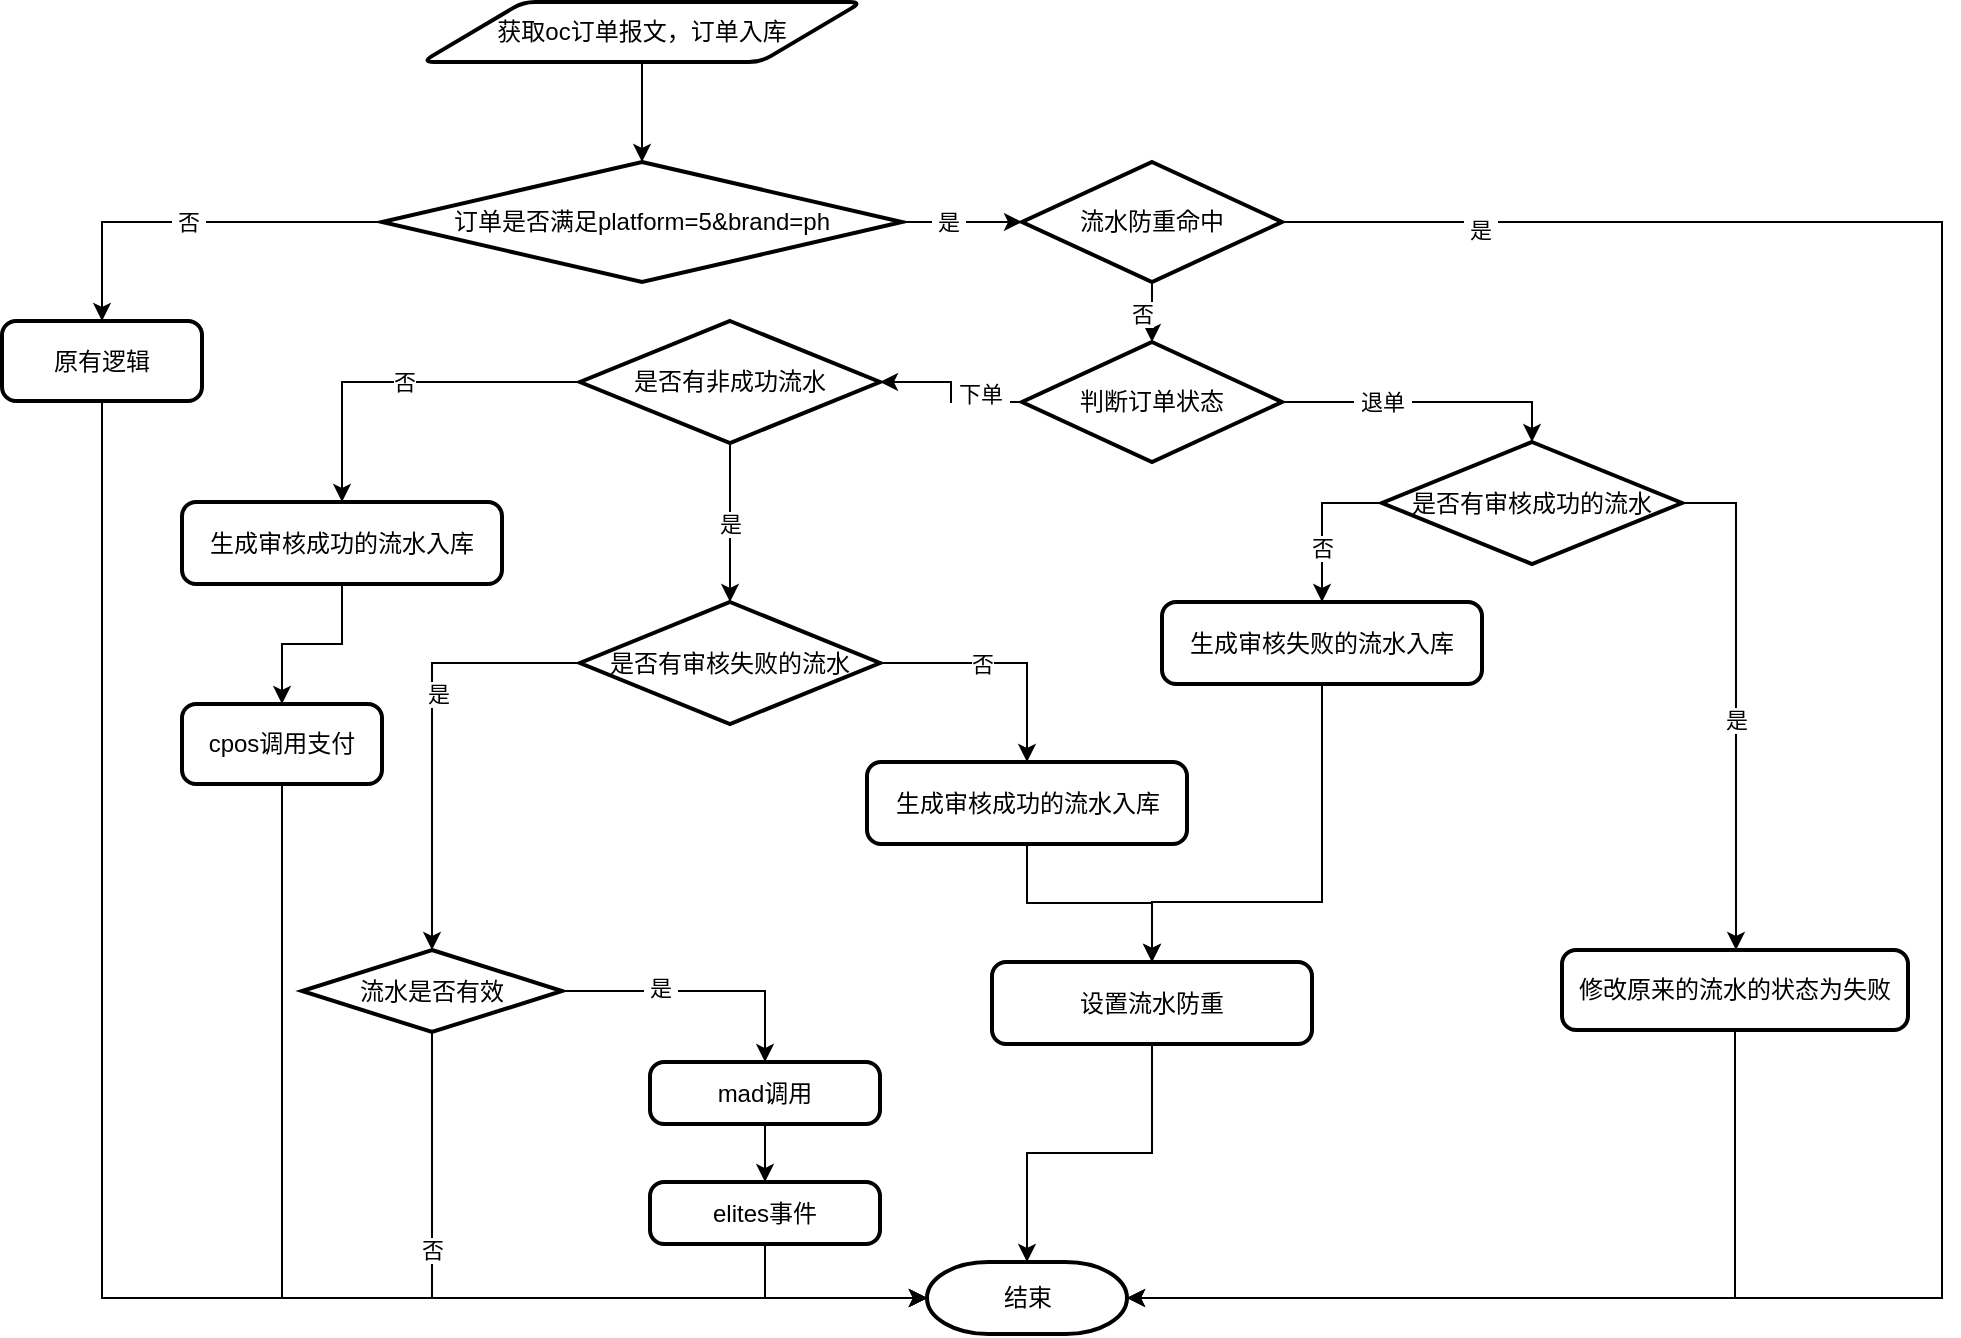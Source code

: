 <mxfile version="15.7.4" type="github">
  <diagram id="JknHQXVpuJHzhsMwTUTi" name="Page-1">
    <mxGraphModel dx="1038" dy="588" grid="1" gridSize="10" guides="1" tooltips="1" connect="1" arrows="1" fold="1" page="1" pageScale="1" pageWidth="827" pageHeight="1169" math="0" shadow="0">
      <root>
        <mxCell id="0" />
        <mxCell id="1" parent="0" />
        <mxCell id="ocCC9NBhmW7C8hYpkvTI-3" style="edgeStyle=orthogonalEdgeStyle;rounded=0;orthogonalLoop=1;jettySize=auto;html=1;exitX=0.5;exitY=1;exitDx=0;exitDy=0;entryX=0.5;entryY=0;entryDx=0;entryDy=0;entryPerimeter=0;" parent="1" source="ocCC9NBhmW7C8hYpkvTI-1" target="ocCC9NBhmW7C8hYpkvTI-2" edge="1">
          <mxGeometry relative="1" as="geometry" />
        </mxCell>
        <mxCell id="ocCC9NBhmW7C8hYpkvTI-1" value="获取oc订单报文，订单入库" style="shape=parallelogram;html=1;strokeWidth=2;perimeter=parallelogramPerimeter;whiteSpace=wrap;rounded=1;arcSize=12;size=0.23;" parent="1" vertex="1">
          <mxGeometry x="240" y="70" width="220" height="30" as="geometry" />
        </mxCell>
        <mxCell id="ocCC9NBhmW7C8hYpkvTI-5" style="edgeStyle=orthogonalEdgeStyle;rounded=0;orthogonalLoop=1;jettySize=auto;html=1;exitX=0;exitY=0.5;exitDx=0;exitDy=0;exitPerimeter=0;entryX=0.5;entryY=0;entryDx=0;entryDy=0;" parent="1" source="ocCC9NBhmW7C8hYpkvTI-2" target="ocCC9NBhmW7C8hYpkvTI-4" edge="1">
          <mxGeometry relative="1" as="geometry" />
        </mxCell>
        <mxCell id="ocCC9NBhmW7C8hYpkvTI-6" value="&amp;nbsp;否&amp;nbsp;" style="edgeLabel;html=1;align=center;verticalAlign=middle;resizable=0;points=[];" parent="ocCC9NBhmW7C8hYpkvTI-5" vertex="1" connectable="0">
          <mxGeometry x="0.022" relative="1" as="geometry">
            <mxPoint as="offset" />
          </mxGeometry>
        </mxCell>
        <mxCell id="pwR67yyNOnzoJk_W2ySI-6" style="edgeStyle=orthogonalEdgeStyle;rounded=0;orthogonalLoop=1;jettySize=auto;html=1;" edge="1" parent="1" source="ocCC9NBhmW7C8hYpkvTI-2" target="pwR67yyNOnzoJk_W2ySI-5">
          <mxGeometry relative="1" as="geometry" />
        </mxCell>
        <mxCell id="pwR67yyNOnzoJk_W2ySI-8" value="&amp;nbsp;是&amp;nbsp;" style="edgeLabel;html=1;align=center;verticalAlign=middle;resizable=0;points=[];" vertex="1" connectable="0" parent="pwR67yyNOnzoJk_W2ySI-6">
          <mxGeometry x="-0.238" relative="1" as="geometry">
            <mxPoint as="offset" />
          </mxGeometry>
        </mxCell>
        <mxCell id="ocCC9NBhmW7C8hYpkvTI-2" value="订单是否满足platform=5&amp;amp;brand=ph" style="strokeWidth=2;html=1;shape=mxgraph.flowchart.decision;whiteSpace=wrap;" parent="1" vertex="1">
          <mxGeometry x="220" y="150" width="260" height="60" as="geometry" />
        </mxCell>
        <mxCell id="kLJnU4twhRrT2ZxffIng-13" style="edgeStyle=orthogonalEdgeStyle;rounded=0;orthogonalLoop=1;jettySize=auto;html=1;entryX=0;entryY=0.5;entryDx=0;entryDy=0;entryPerimeter=0;" parent="1" source="ocCC9NBhmW7C8hYpkvTI-4" target="ocCC9NBhmW7C8hYpkvTI-29" edge="1">
          <mxGeometry relative="1" as="geometry">
            <Array as="points">
              <mxPoint x="80" y="718" />
            </Array>
          </mxGeometry>
        </mxCell>
        <mxCell id="ocCC9NBhmW7C8hYpkvTI-4" value="原有逻辑" style="rounded=1;whiteSpace=wrap;html=1;absoluteArcSize=1;arcSize=14;strokeWidth=2;" parent="1" vertex="1">
          <mxGeometry x="30" y="229.5" width="100" height="40" as="geometry" />
        </mxCell>
        <mxCell id="ocCC9NBhmW7C8hYpkvTI-13" style="edgeStyle=orthogonalEdgeStyle;rounded=0;orthogonalLoop=1;jettySize=auto;html=1;entryX=0.5;entryY=0;entryDx=0;entryDy=0;entryPerimeter=0;" parent="1" source="ocCC9NBhmW7C8hYpkvTI-8" target="kLJnU4twhRrT2ZxffIng-19" edge="1">
          <mxGeometry relative="1" as="geometry" />
        </mxCell>
        <mxCell id="ocCC9NBhmW7C8hYpkvTI-14" value="&amp;nbsp;退单&amp;nbsp;" style="edgeLabel;html=1;align=center;verticalAlign=middle;resizable=0;points=[];" parent="ocCC9NBhmW7C8hYpkvTI-13" vertex="1" connectable="0">
          <mxGeometry x="0.228" y="-2" relative="1" as="geometry">
            <mxPoint x="-39" y="-2" as="offset" />
          </mxGeometry>
        </mxCell>
        <mxCell id="ocCC9NBhmW7C8hYpkvTI-17" style="edgeStyle=orthogonalEdgeStyle;rounded=0;orthogonalLoop=1;jettySize=auto;html=1;" parent="1" source="ocCC9NBhmW7C8hYpkvTI-8" target="qtesGFRPvT4OYmqqLOqD-1" edge="1">
          <mxGeometry relative="1" as="geometry" />
        </mxCell>
        <mxCell id="ocCC9NBhmW7C8hYpkvTI-18" value="&amp;nbsp;下单&amp;nbsp;" style="edgeLabel;html=1;align=center;verticalAlign=middle;resizable=0;points=[];" parent="ocCC9NBhmW7C8hYpkvTI-17" vertex="1" connectable="0">
          <mxGeometry x="-0.468" y="-4" relative="1" as="geometry">
            <mxPoint as="offset" />
          </mxGeometry>
        </mxCell>
        <mxCell id="ocCC9NBhmW7C8hYpkvTI-8" value="&lt;span&gt;判断订单状态&lt;/span&gt;" style="strokeWidth=2;html=1;shape=mxgraph.flowchart.decision;whiteSpace=wrap;" parent="1" vertex="1">
          <mxGeometry x="540" y="240" width="130" height="60" as="geometry" />
        </mxCell>
        <mxCell id="pwR67yyNOnzoJk_W2ySI-3" style="edgeStyle=orthogonalEdgeStyle;rounded=0;orthogonalLoop=1;jettySize=auto;html=1;entryX=0.5;entryY=0;entryDx=0;entryDy=0;" edge="1" parent="1" source="ocCC9NBhmW7C8hYpkvTI-11" target="pwR67yyNOnzoJk_W2ySI-1">
          <mxGeometry relative="1" as="geometry">
            <Array as="points">
              <mxPoint x="690" y="520" />
              <mxPoint x="605" y="520" />
            </Array>
          </mxGeometry>
        </mxCell>
        <mxCell id="ocCC9NBhmW7C8hYpkvTI-11" value="生成审核失败的流水入库" style="rounded=1;whiteSpace=wrap;html=1;absoluteArcSize=1;arcSize=14;strokeWidth=2;" parent="1" vertex="1">
          <mxGeometry x="610" y="370" width="160" height="41" as="geometry" />
        </mxCell>
        <mxCell id="ocCC9NBhmW7C8hYpkvTI-43" style="edgeStyle=orthogonalEdgeStyle;rounded=0;orthogonalLoop=1;jettySize=auto;html=1;entryX=0.5;entryY=0;entryDx=0;entryDy=0;" parent="1" source="ocCC9NBhmW7C8hYpkvTI-16" target="ocCC9NBhmW7C8hYpkvTI-40" edge="1">
          <mxGeometry relative="1" as="geometry">
            <Array as="points">
              <mxPoint x="543" y="401" />
            </Array>
          </mxGeometry>
        </mxCell>
        <mxCell id="ocCC9NBhmW7C8hYpkvTI-44" value="否" style="edgeLabel;html=1;align=center;verticalAlign=middle;resizable=0;points=[];" parent="ocCC9NBhmW7C8hYpkvTI-43" vertex="1" connectable="0">
          <mxGeometry x="-0.169" relative="1" as="geometry">
            <mxPoint as="offset" />
          </mxGeometry>
        </mxCell>
        <mxCell id="kLJnU4twhRrT2ZxffIng-9" style="edgeStyle=orthogonalEdgeStyle;rounded=0;orthogonalLoop=1;jettySize=auto;html=1;entryX=0.5;entryY=0;entryDx=0;entryDy=0;entryPerimeter=0;" parent="1" source="ocCC9NBhmW7C8hYpkvTI-16" target="ocCC9NBhmW7C8hYpkvTI-39" edge="1">
          <mxGeometry relative="1" as="geometry" />
        </mxCell>
        <mxCell id="kLJnU4twhRrT2ZxffIng-10" value="&amp;nbsp;是&amp;nbsp;" style="edgeLabel;html=1;align=center;verticalAlign=middle;resizable=0;points=[];" parent="kLJnU4twhRrT2ZxffIng-9" vertex="1" connectable="0">
          <mxGeometry x="-0.176" y="3" relative="1" as="geometry">
            <mxPoint as="offset" />
          </mxGeometry>
        </mxCell>
        <mxCell id="ocCC9NBhmW7C8hYpkvTI-16" value="是否有审核失败的流水" style="strokeWidth=2;html=1;shape=mxgraph.flowchart.decision;whiteSpace=wrap;" parent="1" vertex="1">
          <mxGeometry x="319" y="370" width="150" height="61" as="geometry" />
        </mxCell>
        <mxCell id="ocCC9NBhmW7C8hYpkvTI-28" style="edgeStyle=orthogonalEdgeStyle;rounded=0;orthogonalLoop=1;jettySize=auto;html=1;" parent="1" source="ocCC9NBhmW7C8hYpkvTI-22" target="ocCC9NBhmW7C8hYpkvTI-23" edge="1">
          <mxGeometry relative="1" as="geometry" />
        </mxCell>
        <mxCell id="ocCC9NBhmW7C8hYpkvTI-22" value="mad调用" style="rounded=1;whiteSpace=wrap;html=1;absoluteArcSize=1;arcSize=14;strokeWidth=2;" parent="1" vertex="1">
          <mxGeometry x="354" y="600" width="115" height="31" as="geometry" />
        </mxCell>
        <mxCell id="qtesGFRPvT4OYmqqLOqD-2" style="edgeStyle=orthogonalEdgeStyle;rounded=0;orthogonalLoop=1;jettySize=auto;html=1;" parent="1" source="ocCC9NBhmW7C8hYpkvTI-23" target="ocCC9NBhmW7C8hYpkvTI-29" edge="1">
          <mxGeometry relative="1" as="geometry">
            <Array as="points">
              <mxPoint x="412" y="718" />
            </Array>
          </mxGeometry>
        </mxCell>
        <mxCell id="ocCC9NBhmW7C8hYpkvTI-23" value="elites事件" style="rounded=1;whiteSpace=wrap;html=1;absoluteArcSize=1;arcSize=14;strokeWidth=2;" parent="1" vertex="1">
          <mxGeometry x="354" y="660" width="115" height="31" as="geometry" />
        </mxCell>
        <mxCell id="ocCC9NBhmW7C8hYpkvTI-29" value="结束" style="strokeWidth=2;html=1;shape=mxgraph.flowchart.terminator;whiteSpace=wrap;" parent="1" vertex="1">
          <mxGeometry x="492.5" y="700" width="100" height="36" as="geometry" />
        </mxCell>
        <mxCell id="kLJnU4twhRrT2ZxffIng-3" style="edgeStyle=orthogonalEdgeStyle;rounded=0;orthogonalLoop=1;jettySize=auto;html=1;entryX=0.5;entryY=0;entryDx=0;entryDy=0;" parent="1" source="ocCC9NBhmW7C8hYpkvTI-39" target="ocCC9NBhmW7C8hYpkvTI-22" edge="1">
          <mxGeometry relative="1" as="geometry" />
        </mxCell>
        <mxCell id="kLJnU4twhRrT2ZxffIng-4" value="&amp;nbsp;是&amp;nbsp;" style="edgeLabel;html=1;align=center;verticalAlign=middle;resizable=0;points=[];" parent="kLJnU4twhRrT2ZxffIng-3" vertex="1" connectable="0">
          <mxGeometry x="-0.29" y="2" relative="1" as="geometry">
            <mxPoint as="offset" />
          </mxGeometry>
        </mxCell>
        <mxCell id="kLJnU4twhRrT2ZxffIng-14" style="edgeStyle=orthogonalEdgeStyle;rounded=0;orthogonalLoop=1;jettySize=auto;html=1;entryX=0;entryY=0.5;entryDx=0;entryDy=0;entryPerimeter=0;" parent="1" source="ocCC9NBhmW7C8hYpkvTI-39" target="ocCC9NBhmW7C8hYpkvTI-29" edge="1">
          <mxGeometry relative="1" as="geometry">
            <Array as="points">
              <mxPoint x="245" y="718" />
            </Array>
          </mxGeometry>
        </mxCell>
        <mxCell id="kLJnU4twhRrT2ZxffIng-15" value="否" style="edgeLabel;html=1;align=center;verticalAlign=middle;resizable=0;points=[];" parent="kLJnU4twhRrT2ZxffIng-14" vertex="1" connectable="0">
          <mxGeometry x="-0.426" relative="1" as="geometry">
            <mxPoint as="offset" />
          </mxGeometry>
        </mxCell>
        <mxCell id="ocCC9NBhmW7C8hYpkvTI-39" value="流水是否有效" style="strokeWidth=2;html=1;shape=mxgraph.flowchart.decision;whiteSpace=wrap;" parent="1" vertex="1">
          <mxGeometry x="180" y="544" width="130" height="41" as="geometry" />
        </mxCell>
        <mxCell id="pwR67yyNOnzoJk_W2ySI-2" style="edgeStyle=orthogonalEdgeStyle;rounded=0;orthogonalLoop=1;jettySize=auto;html=1;" edge="1" parent="1" source="ocCC9NBhmW7C8hYpkvTI-40" target="pwR67yyNOnzoJk_W2ySI-1">
          <mxGeometry relative="1" as="geometry" />
        </mxCell>
        <mxCell id="ocCC9NBhmW7C8hYpkvTI-40" value="生成审核成功的流水入库" style="rounded=1;whiteSpace=wrap;html=1;absoluteArcSize=1;arcSize=14;strokeWidth=2;" parent="1" vertex="1">
          <mxGeometry x="462.5" y="450" width="160" height="41" as="geometry" />
        </mxCell>
        <mxCell id="kLJnU4twhRrT2ZxffIng-20" style="edgeStyle=orthogonalEdgeStyle;rounded=0;orthogonalLoop=1;jettySize=auto;html=1;exitX=0;exitY=0.5;exitDx=0;exitDy=0;exitPerimeter=0;" parent="1" source="kLJnU4twhRrT2ZxffIng-19" target="ocCC9NBhmW7C8hYpkvTI-11" edge="1">
          <mxGeometry relative="1" as="geometry">
            <Array as="points">
              <mxPoint x="690" y="320" />
            </Array>
          </mxGeometry>
        </mxCell>
        <mxCell id="kLJnU4twhRrT2ZxffIng-21" value="&amp;nbsp;否&amp;nbsp;" style="edgeLabel;html=1;align=center;verticalAlign=middle;resizable=0;points=[];" parent="kLJnU4twhRrT2ZxffIng-20" vertex="1" connectable="0">
          <mxGeometry x="-0.131" relative="1" as="geometry">
            <mxPoint y="18" as="offset" />
          </mxGeometry>
        </mxCell>
        <mxCell id="kLJnU4twhRrT2ZxffIng-25" style="edgeStyle=orthogonalEdgeStyle;rounded=0;orthogonalLoop=1;jettySize=auto;html=1;exitX=1;exitY=0.5;exitDx=0;exitDy=0;exitPerimeter=0;" parent="1" source="kLJnU4twhRrT2ZxffIng-19" target="kLJnU4twhRrT2ZxffIng-24" edge="1">
          <mxGeometry relative="1" as="geometry">
            <Array as="points">
              <mxPoint x="897" y="320" />
            </Array>
          </mxGeometry>
        </mxCell>
        <mxCell id="kLJnU4twhRrT2ZxffIng-26" value="是" style="edgeLabel;html=1;align=center;verticalAlign=middle;resizable=0;points=[];" parent="kLJnU4twhRrT2ZxffIng-25" vertex="1" connectable="0">
          <mxGeometry x="0.025" y="-3" relative="1" as="geometry">
            <mxPoint x="3" y="7" as="offset" />
          </mxGeometry>
        </mxCell>
        <mxCell id="kLJnU4twhRrT2ZxffIng-19" value="是否有审核成功的流水" style="strokeWidth=2;html=1;shape=mxgraph.flowchart.decision;whiteSpace=wrap;" parent="1" vertex="1">
          <mxGeometry x="720" y="290" width="150" height="61" as="geometry" />
        </mxCell>
        <mxCell id="kLJnU4twhRrT2ZxffIng-27" style="edgeStyle=orthogonalEdgeStyle;rounded=0;orthogonalLoop=1;jettySize=auto;html=1;" parent="1" source="kLJnU4twhRrT2ZxffIng-24" target="ocCC9NBhmW7C8hYpkvTI-29" edge="1">
          <mxGeometry relative="1" as="geometry">
            <Array as="points">
              <mxPoint x="897" y="718" />
            </Array>
          </mxGeometry>
        </mxCell>
        <mxCell id="kLJnU4twhRrT2ZxffIng-24" value="修改原来的流水的状态为失败" style="rounded=1;whiteSpace=wrap;html=1;absoluteArcSize=1;arcSize=14;strokeWidth=2;" parent="1" vertex="1">
          <mxGeometry x="810" y="544" width="173" height="40" as="geometry" />
        </mxCell>
        <mxCell id="qtesGFRPvT4OYmqqLOqD-3" style="edgeStyle=orthogonalEdgeStyle;rounded=0;orthogonalLoop=1;jettySize=auto;html=1;entryX=0.5;entryY=0;entryDx=0;entryDy=0;entryPerimeter=0;" parent="1" source="qtesGFRPvT4OYmqqLOqD-1" target="ocCC9NBhmW7C8hYpkvTI-16" edge="1">
          <mxGeometry relative="1" as="geometry" />
        </mxCell>
        <mxCell id="qtesGFRPvT4OYmqqLOqD-6" value="是" style="edgeLabel;html=1;align=center;verticalAlign=middle;resizable=0;points=[];" parent="qtesGFRPvT4OYmqqLOqD-3" vertex="1" connectable="0">
          <mxGeometry x="0.255" relative="1" as="geometry">
            <mxPoint y="-10" as="offset" />
          </mxGeometry>
        </mxCell>
        <mxCell id="qtesGFRPvT4OYmqqLOqD-10" style="edgeStyle=orthogonalEdgeStyle;rounded=0;orthogonalLoop=1;jettySize=auto;html=1;" parent="1" source="qtesGFRPvT4OYmqqLOqD-1" target="qtesGFRPvT4OYmqqLOqD-13" edge="1">
          <mxGeometry relative="1" as="geometry" />
        </mxCell>
        <mxCell id="qtesGFRPvT4OYmqqLOqD-12" value="否" style="edgeLabel;html=1;align=center;verticalAlign=middle;resizable=0;points=[];" parent="qtesGFRPvT4OYmqqLOqD-10" vertex="1" connectable="0">
          <mxGeometry x="0.267" y="3" relative="1" as="geometry">
            <mxPoint x="25" y="-3" as="offset" />
          </mxGeometry>
        </mxCell>
        <mxCell id="qtesGFRPvT4OYmqqLOqD-1" value="是否有非成功流水" style="strokeWidth=2;html=1;shape=mxgraph.flowchart.decision;whiteSpace=wrap;" parent="1" vertex="1">
          <mxGeometry x="319" y="229.5" width="150" height="61" as="geometry" />
        </mxCell>
        <mxCell id="qtesGFRPvT4OYmqqLOqD-11" style="edgeStyle=orthogonalEdgeStyle;rounded=0;orthogonalLoop=1;jettySize=auto;html=1;entryX=0;entryY=0.5;entryDx=0;entryDy=0;entryPerimeter=0;" parent="1" source="qtesGFRPvT4OYmqqLOqD-9" target="ocCC9NBhmW7C8hYpkvTI-29" edge="1">
          <mxGeometry relative="1" as="geometry">
            <Array as="points">
              <mxPoint x="170" y="718" />
            </Array>
          </mxGeometry>
        </mxCell>
        <mxCell id="qtesGFRPvT4OYmqqLOqD-9" value="cpos调用支付&lt;br&gt;" style="rounded=1;whiteSpace=wrap;html=1;absoluteArcSize=1;arcSize=14;strokeWidth=2;" parent="1" vertex="1">
          <mxGeometry x="120" y="421" width="100" height="40" as="geometry" />
        </mxCell>
        <mxCell id="qtesGFRPvT4OYmqqLOqD-14" style="edgeStyle=orthogonalEdgeStyle;rounded=0;orthogonalLoop=1;jettySize=auto;html=1;" parent="1" source="qtesGFRPvT4OYmqqLOqD-13" target="qtesGFRPvT4OYmqqLOqD-9" edge="1">
          <mxGeometry relative="1" as="geometry" />
        </mxCell>
        <mxCell id="qtesGFRPvT4OYmqqLOqD-13" value="生成审核成功的流水入库" style="rounded=1;whiteSpace=wrap;html=1;absoluteArcSize=1;arcSize=14;strokeWidth=2;" parent="1" vertex="1">
          <mxGeometry x="120" y="320" width="160" height="41" as="geometry" />
        </mxCell>
        <mxCell id="pwR67yyNOnzoJk_W2ySI-4" style="edgeStyle=orthogonalEdgeStyle;rounded=0;orthogonalLoop=1;jettySize=auto;html=1;entryX=0.5;entryY=0;entryDx=0;entryDy=0;entryPerimeter=0;" edge="1" parent="1" source="pwR67yyNOnzoJk_W2ySI-1" target="ocCC9NBhmW7C8hYpkvTI-29">
          <mxGeometry relative="1" as="geometry" />
        </mxCell>
        <mxCell id="pwR67yyNOnzoJk_W2ySI-1" value="设置流水防重" style="rounded=1;whiteSpace=wrap;html=1;absoluteArcSize=1;arcSize=14;strokeWidth=2;" vertex="1" parent="1">
          <mxGeometry x="525" y="550" width="160" height="41" as="geometry" />
        </mxCell>
        <mxCell id="pwR67yyNOnzoJk_W2ySI-10" style="edgeStyle=orthogonalEdgeStyle;rounded=0;orthogonalLoop=1;jettySize=auto;html=1;entryX=1;entryY=0.5;entryDx=0;entryDy=0;entryPerimeter=0;" edge="1" parent="1" source="pwR67yyNOnzoJk_W2ySI-5" target="ocCC9NBhmW7C8hYpkvTI-29">
          <mxGeometry relative="1" as="geometry">
            <Array as="points">
              <mxPoint x="1000" y="180" />
              <mxPoint x="1000" y="718" />
            </Array>
          </mxGeometry>
        </mxCell>
        <mxCell id="pwR67yyNOnzoJk_W2ySI-13" value="&amp;nbsp;是&amp;nbsp;" style="edgeLabel;html=1;align=center;verticalAlign=middle;resizable=0;points=[];" vertex="1" connectable="0" parent="pwR67yyNOnzoJk_W2ySI-10">
          <mxGeometry x="-0.845" y="-4" relative="1" as="geometry">
            <mxPoint as="offset" />
          </mxGeometry>
        </mxCell>
        <mxCell id="pwR67yyNOnzoJk_W2ySI-11" style="edgeStyle=orthogonalEdgeStyle;rounded=0;orthogonalLoop=1;jettySize=auto;html=1;entryX=0.5;entryY=0;entryDx=0;entryDy=0;entryPerimeter=0;" edge="1" parent="1" source="pwR67yyNOnzoJk_W2ySI-5" target="ocCC9NBhmW7C8hYpkvTI-8">
          <mxGeometry relative="1" as="geometry" />
        </mxCell>
        <mxCell id="pwR67yyNOnzoJk_W2ySI-12" value="否" style="edgeLabel;html=1;align=center;verticalAlign=middle;resizable=0;points=[];" vertex="1" connectable="0" parent="pwR67yyNOnzoJk_W2ySI-11">
          <mxGeometry x="-0.386" y="2" relative="1" as="geometry">
            <mxPoint x="-7" as="offset" />
          </mxGeometry>
        </mxCell>
        <mxCell id="pwR67yyNOnzoJk_W2ySI-5" value="&lt;span&gt;流水防重命中&lt;/span&gt;" style="strokeWidth=2;html=1;shape=mxgraph.flowchart.decision;whiteSpace=wrap;" vertex="1" parent="1">
          <mxGeometry x="540" y="150" width="130" height="60" as="geometry" />
        </mxCell>
      </root>
    </mxGraphModel>
  </diagram>
</mxfile>
